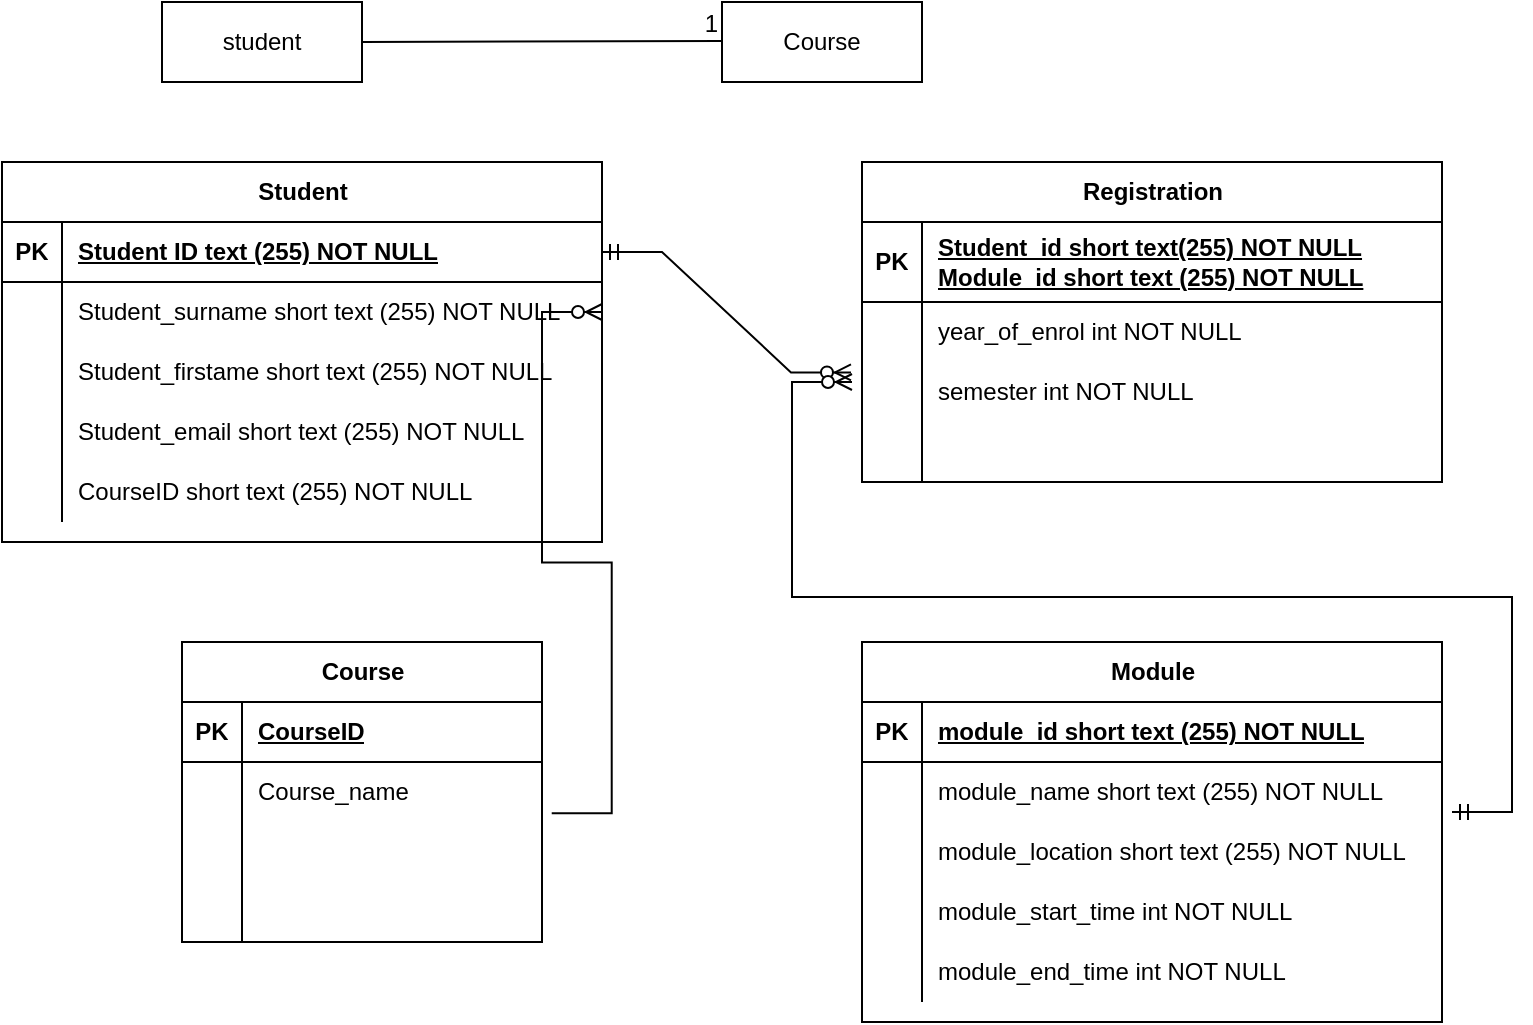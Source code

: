 <mxfile version="24.2.5" type="google">
  <diagram name="Page-1" id="3_F5LhvRYI9ue9gY6fmR">
    <mxGraphModel grid="1" page="1" gridSize="10" guides="1" tooltips="1" connect="1" arrows="1" fold="1" pageScale="1" pageWidth="850" pageHeight="1100" math="0" shadow="0">
      <root>
        <mxCell id="0" />
        <mxCell id="1" parent="0" />
        <mxCell id="3sfVuiz2T-GaIIKNRYp5-1" value="student" style="whiteSpace=wrap;html=1;align=center;" vertex="1" parent="1">
          <mxGeometry x="120" y="40" width="100" height="40" as="geometry" />
        </mxCell>
        <mxCell id="3sfVuiz2T-GaIIKNRYp5-2" value="Course" style="whiteSpace=wrap;html=1;align=center;" vertex="1" parent="1">
          <mxGeometry x="400" y="40" width="100" height="40" as="geometry" />
        </mxCell>
        <mxCell id="3sfVuiz2T-GaIIKNRYp5-3" value="" style="endArrow=none;html=1;rounded=0;exitX=1;exitY=0.5;exitDx=0;exitDy=0;" edge="1" parent="1" source="3sfVuiz2T-GaIIKNRYp5-1">
          <mxGeometry relative="1" as="geometry">
            <mxPoint x="240" y="59.5" as="sourcePoint" />
            <mxPoint x="400" y="59.5" as="targetPoint" />
          </mxGeometry>
        </mxCell>
        <mxCell id="3sfVuiz2T-GaIIKNRYp5-4" value="1" style="resizable=0;html=1;whiteSpace=wrap;align=right;verticalAlign=bottom;" connectable="0" vertex="1" parent="3sfVuiz2T-GaIIKNRYp5-3">
          <mxGeometry x="1" relative="1" as="geometry" />
        </mxCell>
        <mxCell id="3sfVuiz2T-GaIIKNRYp5-6" value="Student" style="shape=table;startSize=30;container=1;collapsible=1;childLayout=tableLayout;fixedRows=1;rowLines=0;fontStyle=1;align=center;resizeLast=1;html=1;" vertex="1" parent="1">
          <mxGeometry x="40" y="120" width="300" height="190" as="geometry" />
        </mxCell>
        <mxCell id="3sfVuiz2T-GaIIKNRYp5-7" value="" style="shape=tableRow;horizontal=0;startSize=0;swimlaneHead=0;swimlaneBody=0;fillColor=none;collapsible=0;dropTarget=0;points=[[0,0.5],[1,0.5]];portConstraint=eastwest;top=0;left=0;right=0;bottom=1;" vertex="1" parent="3sfVuiz2T-GaIIKNRYp5-6">
          <mxGeometry y="30" width="300" height="30" as="geometry" />
        </mxCell>
        <mxCell id="3sfVuiz2T-GaIIKNRYp5-8" value="PK" style="shape=partialRectangle;connectable=0;fillColor=none;top=0;left=0;bottom=0;right=0;fontStyle=1;overflow=hidden;whiteSpace=wrap;html=1;" vertex="1" parent="3sfVuiz2T-GaIIKNRYp5-7">
          <mxGeometry width="30" height="30" as="geometry">
            <mxRectangle width="30" height="30" as="alternateBounds" />
          </mxGeometry>
        </mxCell>
        <mxCell id="3sfVuiz2T-GaIIKNRYp5-9" value="Student ID text (255) NOT NULL" style="shape=partialRectangle;connectable=0;fillColor=none;top=0;left=0;bottom=0;right=0;align=left;spacingLeft=6;fontStyle=5;overflow=hidden;whiteSpace=wrap;html=1;" vertex="1" parent="3sfVuiz2T-GaIIKNRYp5-7">
          <mxGeometry x="30" width="270" height="30" as="geometry">
            <mxRectangle width="270" height="30" as="alternateBounds" />
          </mxGeometry>
        </mxCell>
        <mxCell id="3sfVuiz2T-GaIIKNRYp5-10" value="" style="shape=tableRow;horizontal=0;startSize=0;swimlaneHead=0;swimlaneBody=0;fillColor=none;collapsible=0;dropTarget=0;points=[[0,0.5],[1,0.5]];portConstraint=eastwest;top=0;left=0;right=0;bottom=0;" vertex="1" parent="3sfVuiz2T-GaIIKNRYp5-6">
          <mxGeometry y="60" width="300" height="30" as="geometry" />
        </mxCell>
        <mxCell id="3sfVuiz2T-GaIIKNRYp5-11" value="" style="shape=partialRectangle;connectable=0;fillColor=none;top=0;left=0;bottom=0;right=0;editable=1;overflow=hidden;whiteSpace=wrap;html=1;" vertex="1" parent="3sfVuiz2T-GaIIKNRYp5-10">
          <mxGeometry width="30" height="30" as="geometry">
            <mxRectangle width="30" height="30" as="alternateBounds" />
          </mxGeometry>
        </mxCell>
        <mxCell id="3sfVuiz2T-GaIIKNRYp5-12" value="Student_surname short text (255) NOT NULL" style="shape=partialRectangle;connectable=0;fillColor=none;top=0;left=0;bottom=0;right=0;align=left;spacingLeft=6;overflow=hidden;whiteSpace=wrap;html=1;" vertex="1" parent="3sfVuiz2T-GaIIKNRYp5-10">
          <mxGeometry x="30" width="270" height="30" as="geometry">
            <mxRectangle width="270" height="30" as="alternateBounds" />
          </mxGeometry>
        </mxCell>
        <mxCell id="3sfVuiz2T-GaIIKNRYp5-13" value="" style="shape=tableRow;horizontal=0;startSize=0;swimlaneHead=0;swimlaneBody=0;fillColor=none;collapsible=0;dropTarget=0;points=[[0,0.5],[1,0.5]];portConstraint=eastwest;top=0;left=0;right=0;bottom=0;" vertex="1" parent="3sfVuiz2T-GaIIKNRYp5-6">
          <mxGeometry y="90" width="300" height="30" as="geometry" />
        </mxCell>
        <mxCell id="3sfVuiz2T-GaIIKNRYp5-14" value="" style="shape=partialRectangle;connectable=0;fillColor=none;top=0;left=0;bottom=0;right=0;editable=1;overflow=hidden;whiteSpace=wrap;html=1;" vertex="1" parent="3sfVuiz2T-GaIIKNRYp5-13">
          <mxGeometry width="30" height="30" as="geometry">
            <mxRectangle width="30" height="30" as="alternateBounds" />
          </mxGeometry>
        </mxCell>
        <mxCell id="3sfVuiz2T-GaIIKNRYp5-15" value="Student_firstame short text (255) NOT NULL" style="shape=partialRectangle;connectable=0;fillColor=none;top=0;left=0;bottom=0;right=0;align=left;spacingLeft=6;overflow=hidden;whiteSpace=wrap;html=1;" vertex="1" parent="3sfVuiz2T-GaIIKNRYp5-13">
          <mxGeometry x="30" width="270" height="30" as="geometry">
            <mxRectangle width="270" height="30" as="alternateBounds" />
          </mxGeometry>
        </mxCell>
        <mxCell id="3sfVuiz2T-GaIIKNRYp5-16" value="" style="shape=tableRow;horizontal=0;startSize=0;swimlaneHead=0;swimlaneBody=0;fillColor=none;collapsible=0;dropTarget=0;points=[[0,0.5],[1,0.5]];portConstraint=eastwest;top=0;left=0;right=0;bottom=0;" vertex="1" parent="3sfVuiz2T-GaIIKNRYp5-6">
          <mxGeometry y="120" width="300" height="30" as="geometry" />
        </mxCell>
        <mxCell id="3sfVuiz2T-GaIIKNRYp5-17" value="" style="shape=partialRectangle;connectable=0;fillColor=none;top=0;left=0;bottom=0;right=0;editable=1;overflow=hidden;whiteSpace=wrap;html=1;" vertex="1" parent="3sfVuiz2T-GaIIKNRYp5-16">
          <mxGeometry width="30" height="30" as="geometry">
            <mxRectangle width="30" height="30" as="alternateBounds" />
          </mxGeometry>
        </mxCell>
        <mxCell id="3sfVuiz2T-GaIIKNRYp5-18" value="Student_email short text (255) NOT NULL" style="shape=partialRectangle;connectable=0;fillColor=none;top=0;left=0;bottom=0;right=0;align=left;spacingLeft=6;overflow=hidden;whiteSpace=wrap;html=1;" vertex="1" parent="3sfVuiz2T-GaIIKNRYp5-16">
          <mxGeometry x="30" width="270" height="30" as="geometry">
            <mxRectangle width="270" height="30" as="alternateBounds" />
          </mxGeometry>
        </mxCell>
        <mxCell id="3sfVuiz2T-GaIIKNRYp5-19" value="" style="shape=tableRow;horizontal=0;startSize=0;swimlaneHead=0;swimlaneBody=0;fillColor=none;collapsible=0;dropTarget=0;points=[[0,0.5],[1,0.5]];portConstraint=eastwest;top=0;left=0;right=0;bottom=0;" vertex="1" parent="3sfVuiz2T-GaIIKNRYp5-6">
          <mxGeometry y="150" width="300" height="30" as="geometry" />
        </mxCell>
        <mxCell id="3sfVuiz2T-GaIIKNRYp5-20" value="" style="shape=partialRectangle;connectable=0;fillColor=none;top=0;left=0;bottom=0;right=0;editable=1;overflow=hidden;whiteSpace=wrap;html=1;" vertex="1" parent="3sfVuiz2T-GaIIKNRYp5-19">
          <mxGeometry width="30" height="30" as="geometry">
            <mxRectangle width="30" height="30" as="alternateBounds" />
          </mxGeometry>
        </mxCell>
        <mxCell id="3sfVuiz2T-GaIIKNRYp5-21" value="CourseID short text (255) NOT NULL" style="shape=partialRectangle;connectable=0;fillColor=none;top=0;left=0;bottom=0;right=0;align=left;spacingLeft=6;overflow=hidden;whiteSpace=wrap;html=1;" vertex="1" parent="3sfVuiz2T-GaIIKNRYp5-19">
          <mxGeometry x="30" width="270" height="30" as="geometry">
            <mxRectangle width="270" height="30" as="alternateBounds" />
          </mxGeometry>
        </mxCell>
        <mxCell id="3sfVuiz2T-GaIIKNRYp5-22" value="Course" style="shape=table;startSize=30;container=1;collapsible=1;childLayout=tableLayout;fixedRows=1;rowLines=0;fontStyle=1;align=center;resizeLast=1;html=1;" vertex="1" parent="1">
          <mxGeometry x="130" y="360" width="180" height="150" as="geometry" />
        </mxCell>
        <mxCell id="3sfVuiz2T-GaIIKNRYp5-23" value="" style="shape=tableRow;horizontal=0;startSize=0;swimlaneHead=0;swimlaneBody=0;fillColor=none;collapsible=0;dropTarget=0;points=[[0,0.5],[1,0.5]];portConstraint=eastwest;top=0;left=0;right=0;bottom=1;" vertex="1" parent="3sfVuiz2T-GaIIKNRYp5-22">
          <mxGeometry y="30" width="180" height="30" as="geometry" />
        </mxCell>
        <mxCell id="3sfVuiz2T-GaIIKNRYp5-24" value="PK" style="shape=partialRectangle;connectable=0;fillColor=none;top=0;left=0;bottom=0;right=0;fontStyle=1;overflow=hidden;whiteSpace=wrap;html=1;" vertex="1" parent="3sfVuiz2T-GaIIKNRYp5-23">
          <mxGeometry width="30" height="30" as="geometry">
            <mxRectangle width="30" height="30" as="alternateBounds" />
          </mxGeometry>
        </mxCell>
        <mxCell id="3sfVuiz2T-GaIIKNRYp5-25" value="CourseID" style="shape=partialRectangle;connectable=0;fillColor=none;top=0;left=0;bottom=0;right=0;align=left;spacingLeft=6;fontStyle=5;overflow=hidden;whiteSpace=wrap;html=1;" vertex="1" parent="3sfVuiz2T-GaIIKNRYp5-23">
          <mxGeometry x="30" width="150" height="30" as="geometry">
            <mxRectangle width="150" height="30" as="alternateBounds" />
          </mxGeometry>
        </mxCell>
        <mxCell id="3sfVuiz2T-GaIIKNRYp5-26" value="" style="shape=tableRow;horizontal=0;startSize=0;swimlaneHead=0;swimlaneBody=0;fillColor=none;collapsible=0;dropTarget=0;points=[[0,0.5],[1,0.5]];portConstraint=eastwest;top=0;left=0;right=0;bottom=0;" vertex="1" parent="3sfVuiz2T-GaIIKNRYp5-22">
          <mxGeometry y="60" width="180" height="30" as="geometry" />
        </mxCell>
        <mxCell id="3sfVuiz2T-GaIIKNRYp5-27" value="" style="shape=partialRectangle;connectable=0;fillColor=none;top=0;left=0;bottom=0;right=0;editable=1;overflow=hidden;whiteSpace=wrap;html=1;" vertex="1" parent="3sfVuiz2T-GaIIKNRYp5-26">
          <mxGeometry width="30" height="30" as="geometry">
            <mxRectangle width="30" height="30" as="alternateBounds" />
          </mxGeometry>
        </mxCell>
        <mxCell id="3sfVuiz2T-GaIIKNRYp5-28" value="Course_name" style="shape=partialRectangle;connectable=0;fillColor=none;top=0;left=0;bottom=0;right=0;align=left;spacingLeft=6;overflow=hidden;whiteSpace=wrap;html=1;" vertex="1" parent="3sfVuiz2T-GaIIKNRYp5-26">
          <mxGeometry x="30" width="150" height="30" as="geometry">
            <mxRectangle width="150" height="30" as="alternateBounds" />
          </mxGeometry>
        </mxCell>
        <mxCell id="3sfVuiz2T-GaIIKNRYp5-29" value="" style="shape=tableRow;horizontal=0;startSize=0;swimlaneHead=0;swimlaneBody=0;fillColor=none;collapsible=0;dropTarget=0;points=[[0,0.5],[1,0.5]];portConstraint=eastwest;top=0;left=0;right=0;bottom=0;" vertex="1" parent="3sfVuiz2T-GaIIKNRYp5-22">
          <mxGeometry y="90" width="180" height="30" as="geometry" />
        </mxCell>
        <mxCell id="3sfVuiz2T-GaIIKNRYp5-30" value="" style="shape=partialRectangle;connectable=0;fillColor=none;top=0;left=0;bottom=0;right=0;editable=1;overflow=hidden;whiteSpace=wrap;html=1;" vertex="1" parent="3sfVuiz2T-GaIIKNRYp5-29">
          <mxGeometry width="30" height="30" as="geometry">
            <mxRectangle width="30" height="30" as="alternateBounds" />
          </mxGeometry>
        </mxCell>
        <mxCell id="3sfVuiz2T-GaIIKNRYp5-31" value="" style="shape=partialRectangle;connectable=0;fillColor=none;top=0;left=0;bottom=0;right=0;align=left;spacingLeft=6;overflow=hidden;whiteSpace=wrap;html=1;" vertex="1" parent="3sfVuiz2T-GaIIKNRYp5-29">
          <mxGeometry x="30" width="150" height="30" as="geometry">
            <mxRectangle width="150" height="30" as="alternateBounds" />
          </mxGeometry>
        </mxCell>
        <mxCell id="3sfVuiz2T-GaIIKNRYp5-32" value="" style="shape=tableRow;horizontal=0;startSize=0;swimlaneHead=0;swimlaneBody=0;fillColor=none;collapsible=0;dropTarget=0;points=[[0,0.5],[1,0.5]];portConstraint=eastwest;top=0;left=0;right=0;bottom=0;" vertex="1" parent="3sfVuiz2T-GaIIKNRYp5-22">
          <mxGeometry y="120" width="180" height="30" as="geometry" />
        </mxCell>
        <mxCell id="3sfVuiz2T-GaIIKNRYp5-33" value="" style="shape=partialRectangle;connectable=0;fillColor=none;top=0;left=0;bottom=0;right=0;editable=1;overflow=hidden;whiteSpace=wrap;html=1;" vertex="1" parent="3sfVuiz2T-GaIIKNRYp5-32">
          <mxGeometry width="30" height="30" as="geometry">
            <mxRectangle width="30" height="30" as="alternateBounds" />
          </mxGeometry>
        </mxCell>
        <mxCell id="3sfVuiz2T-GaIIKNRYp5-34" value="" style="shape=partialRectangle;connectable=0;fillColor=none;top=0;left=0;bottom=0;right=0;align=left;spacingLeft=6;overflow=hidden;whiteSpace=wrap;html=1;" vertex="1" parent="3sfVuiz2T-GaIIKNRYp5-32">
          <mxGeometry x="30" width="150" height="30" as="geometry">
            <mxRectangle width="150" height="30" as="alternateBounds" />
          </mxGeometry>
        </mxCell>
        <mxCell id="3sfVuiz2T-GaIIKNRYp5-36" value="" style="edgeStyle=entityRelationEdgeStyle;fontSize=12;html=1;endArrow=ERzeroToMany;endFill=1;rounded=0;entryX=1;entryY=0.5;entryDx=0;entryDy=0;movable=1;resizable=1;rotatable=1;deletable=1;editable=1;locked=0;connectable=1;exitX=1.027;exitY=-0.147;exitDx=0;exitDy=0;exitPerimeter=0;" edge="1" parent="1" source="3sfVuiz2T-GaIIKNRYp5-29" target="3sfVuiz2T-GaIIKNRYp5-10">
          <mxGeometry width="100" height="100" relative="1" as="geometry">
            <mxPoint x="380" y="473.99" as="sourcePoint" />
            <mxPoint x="448.64" y="250" as="targetPoint" />
            <Array as="points">
              <mxPoint x="540" y="403.99" />
              <mxPoint x="480" y="330" />
              <mxPoint x="400" y="320" />
              <mxPoint x="480" y="360" />
              <mxPoint x="380" y="260" />
              <mxPoint x="500" y="343.99" />
              <mxPoint x="510" y="363.99" />
              <mxPoint x="500" y="373.99" />
              <mxPoint x="540" y="353.99" />
              <mxPoint x="530" y="353.99" />
            </Array>
          </mxGeometry>
        </mxCell>
        <mxCell id="3sfVuiz2T-GaIIKNRYp5-37" value="Registration" style="shape=table;startSize=30;container=1;collapsible=1;childLayout=tableLayout;fixedRows=1;rowLines=0;fontStyle=1;align=center;resizeLast=1;html=1;" vertex="1" parent="1">
          <mxGeometry x="470" y="120" width="290" height="160" as="geometry" />
        </mxCell>
        <mxCell id="3sfVuiz2T-GaIIKNRYp5-38" value="" style="shape=tableRow;horizontal=0;startSize=0;swimlaneHead=0;swimlaneBody=0;fillColor=none;collapsible=0;dropTarget=0;points=[[0,0.5],[1,0.5]];portConstraint=eastwest;top=0;left=0;right=0;bottom=1;" vertex="1" parent="3sfVuiz2T-GaIIKNRYp5-37">
          <mxGeometry y="30" width="290" height="40" as="geometry" />
        </mxCell>
        <mxCell id="3sfVuiz2T-GaIIKNRYp5-39" value="PK" style="shape=partialRectangle;connectable=0;fillColor=none;top=0;left=0;bottom=0;right=0;fontStyle=1;overflow=hidden;whiteSpace=wrap;html=1;" vertex="1" parent="3sfVuiz2T-GaIIKNRYp5-38">
          <mxGeometry width="30" height="40" as="geometry">
            <mxRectangle width="30" height="40" as="alternateBounds" />
          </mxGeometry>
        </mxCell>
        <mxCell id="3sfVuiz2T-GaIIKNRYp5-40" value="Student_id short text(255) NOT NULL&lt;div&gt;Module_id short text (255) NOT NULL&lt;/div&gt;" style="shape=partialRectangle;connectable=0;fillColor=none;top=0;left=0;bottom=0;right=0;align=left;spacingLeft=6;fontStyle=5;overflow=hidden;whiteSpace=wrap;html=1;" vertex="1" parent="3sfVuiz2T-GaIIKNRYp5-38">
          <mxGeometry x="30" width="260" height="40" as="geometry">
            <mxRectangle width="260" height="40" as="alternateBounds" />
          </mxGeometry>
        </mxCell>
        <mxCell id="3sfVuiz2T-GaIIKNRYp5-41" value="" style="shape=tableRow;horizontal=0;startSize=0;swimlaneHead=0;swimlaneBody=0;fillColor=none;collapsible=0;dropTarget=0;points=[[0,0.5],[1,0.5]];portConstraint=eastwest;top=0;left=0;right=0;bottom=0;" vertex="1" parent="3sfVuiz2T-GaIIKNRYp5-37">
          <mxGeometry y="70" width="290" height="30" as="geometry" />
        </mxCell>
        <mxCell id="3sfVuiz2T-GaIIKNRYp5-42" value="" style="shape=partialRectangle;connectable=0;fillColor=none;top=0;left=0;bottom=0;right=0;editable=1;overflow=hidden;whiteSpace=wrap;html=1;" vertex="1" parent="3sfVuiz2T-GaIIKNRYp5-41">
          <mxGeometry width="30" height="30" as="geometry">
            <mxRectangle width="30" height="30" as="alternateBounds" />
          </mxGeometry>
        </mxCell>
        <mxCell id="3sfVuiz2T-GaIIKNRYp5-43" value="year_of_enrol int NOT NULL" style="shape=partialRectangle;connectable=0;fillColor=none;top=0;left=0;bottom=0;right=0;align=left;spacingLeft=6;overflow=hidden;whiteSpace=wrap;html=1;" vertex="1" parent="3sfVuiz2T-GaIIKNRYp5-41">
          <mxGeometry x="30" width="260" height="30" as="geometry">
            <mxRectangle width="260" height="30" as="alternateBounds" />
          </mxGeometry>
        </mxCell>
        <mxCell id="3sfVuiz2T-GaIIKNRYp5-44" value="" style="shape=tableRow;horizontal=0;startSize=0;swimlaneHead=0;swimlaneBody=0;fillColor=none;collapsible=0;dropTarget=0;points=[[0,0.5],[1,0.5]];portConstraint=eastwest;top=0;left=0;right=0;bottom=0;" vertex="1" parent="3sfVuiz2T-GaIIKNRYp5-37">
          <mxGeometry y="100" width="290" height="30" as="geometry" />
        </mxCell>
        <mxCell id="3sfVuiz2T-GaIIKNRYp5-45" value="" style="shape=partialRectangle;connectable=0;fillColor=none;top=0;left=0;bottom=0;right=0;editable=1;overflow=hidden;whiteSpace=wrap;html=1;" vertex="1" parent="3sfVuiz2T-GaIIKNRYp5-44">
          <mxGeometry width="30" height="30" as="geometry">
            <mxRectangle width="30" height="30" as="alternateBounds" />
          </mxGeometry>
        </mxCell>
        <mxCell id="3sfVuiz2T-GaIIKNRYp5-46" value="semester int NOT NULL" style="shape=partialRectangle;connectable=0;fillColor=none;top=0;left=0;bottom=0;right=0;align=left;spacingLeft=6;overflow=hidden;whiteSpace=wrap;html=1;" vertex="1" parent="3sfVuiz2T-GaIIKNRYp5-44">
          <mxGeometry x="30" width="260" height="30" as="geometry">
            <mxRectangle width="260" height="30" as="alternateBounds" />
          </mxGeometry>
        </mxCell>
        <mxCell id="3sfVuiz2T-GaIIKNRYp5-47" value="" style="shape=tableRow;horizontal=0;startSize=0;swimlaneHead=0;swimlaneBody=0;fillColor=none;collapsible=0;dropTarget=0;points=[[0,0.5],[1,0.5]];portConstraint=eastwest;top=0;left=0;right=0;bottom=0;" vertex="1" parent="3sfVuiz2T-GaIIKNRYp5-37">
          <mxGeometry y="130" width="290" height="30" as="geometry" />
        </mxCell>
        <mxCell id="3sfVuiz2T-GaIIKNRYp5-48" value="" style="shape=partialRectangle;connectable=0;fillColor=none;top=0;left=0;bottom=0;right=0;editable=1;overflow=hidden;whiteSpace=wrap;html=1;" vertex="1" parent="3sfVuiz2T-GaIIKNRYp5-47">
          <mxGeometry width="30" height="30" as="geometry">
            <mxRectangle width="30" height="30" as="alternateBounds" />
          </mxGeometry>
        </mxCell>
        <mxCell id="3sfVuiz2T-GaIIKNRYp5-49" value="" style="shape=partialRectangle;connectable=0;fillColor=none;top=0;left=0;bottom=0;right=0;align=left;spacingLeft=6;overflow=hidden;whiteSpace=wrap;html=1;" vertex="1" parent="3sfVuiz2T-GaIIKNRYp5-47">
          <mxGeometry x="30" width="260" height="30" as="geometry">
            <mxRectangle width="260" height="30" as="alternateBounds" />
          </mxGeometry>
        </mxCell>
        <mxCell id="3sfVuiz2T-GaIIKNRYp5-51" value="Module" style="shape=table;startSize=30;container=1;collapsible=1;childLayout=tableLayout;fixedRows=1;rowLines=0;fontStyle=1;align=center;resizeLast=1;html=1;" vertex="1" parent="1">
          <mxGeometry x="470" y="360" width="290" height="190" as="geometry" />
        </mxCell>
        <mxCell id="3sfVuiz2T-GaIIKNRYp5-52" value="" style="shape=tableRow;horizontal=0;startSize=0;swimlaneHead=0;swimlaneBody=0;fillColor=none;collapsible=0;dropTarget=0;points=[[0,0.5],[1,0.5]];portConstraint=eastwest;top=0;left=0;right=0;bottom=1;" vertex="1" parent="3sfVuiz2T-GaIIKNRYp5-51">
          <mxGeometry y="30" width="290" height="30" as="geometry" />
        </mxCell>
        <mxCell id="3sfVuiz2T-GaIIKNRYp5-53" value="PK" style="shape=partialRectangle;connectable=0;fillColor=none;top=0;left=0;bottom=0;right=0;fontStyle=1;overflow=hidden;whiteSpace=wrap;html=1;" vertex="1" parent="3sfVuiz2T-GaIIKNRYp5-52">
          <mxGeometry width="30" height="30" as="geometry">
            <mxRectangle width="30" height="30" as="alternateBounds" />
          </mxGeometry>
        </mxCell>
        <mxCell id="3sfVuiz2T-GaIIKNRYp5-54" value="module_id short text (255) NOT NULL" style="shape=partialRectangle;connectable=0;fillColor=none;top=0;left=0;bottom=0;right=0;align=left;spacingLeft=6;fontStyle=5;overflow=hidden;whiteSpace=wrap;html=1;" vertex="1" parent="3sfVuiz2T-GaIIKNRYp5-52">
          <mxGeometry x="30" width="260" height="30" as="geometry">
            <mxRectangle width="260" height="30" as="alternateBounds" />
          </mxGeometry>
        </mxCell>
        <mxCell id="3sfVuiz2T-GaIIKNRYp5-55" value="" style="shape=tableRow;horizontal=0;startSize=0;swimlaneHead=0;swimlaneBody=0;fillColor=none;collapsible=0;dropTarget=0;points=[[0,0.5],[1,0.5]];portConstraint=eastwest;top=0;left=0;right=0;bottom=0;" vertex="1" parent="3sfVuiz2T-GaIIKNRYp5-51">
          <mxGeometry y="60" width="290" height="30" as="geometry" />
        </mxCell>
        <mxCell id="3sfVuiz2T-GaIIKNRYp5-56" value="" style="shape=partialRectangle;connectable=0;fillColor=none;top=0;left=0;bottom=0;right=0;editable=1;overflow=hidden;whiteSpace=wrap;html=1;" vertex="1" parent="3sfVuiz2T-GaIIKNRYp5-55">
          <mxGeometry width="30" height="30" as="geometry">
            <mxRectangle width="30" height="30" as="alternateBounds" />
          </mxGeometry>
        </mxCell>
        <mxCell id="3sfVuiz2T-GaIIKNRYp5-57" value="module_name short text (255) NOT NULL" style="shape=partialRectangle;connectable=0;fillColor=none;top=0;left=0;bottom=0;right=0;align=left;spacingLeft=6;overflow=hidden;whiteSpace=wrap;html=1;" vertex="1" parent="3sfVuiz2T-GaIIKNRYp5-55">
          <mxGeometry x="30" width="260" height="30" as="geometry">
            <mxRectangle width="260" height="30" as="alternateBounds" />
          </mxGeometry>
        </mxCell>
        <mxCell id="3sfVuiz2T-GaIIKNRYp5-58" value="" style="shape=tableRow;horizontal=0;startSize=0;swimlaneHead=0;swimlaneBody=0;fillColor=none;collapsible=0;dropTarget=0;points=[[0,0.5],[1,0.5]];portConstraint=eastwest;top=0;left=0;right=0;bottom=0;" vertex="1" parent="3sfVuiz2T-GaIIKNRYp5-51">
          <mxGeometry y="90" width="290" height="30" as="geometry" />
        </mxCell>
        <mxCell id="3sfVuiz2T-GaIIKNRYp5-59" value="" style="shape=partialRectangle;connectable=0;fillColor=none;top=0;left=0;bottom=0;right=0;editable=1;overflow=hidden;whiteSpace=wrap;html=1;" vertex="1" parent="3sfVuiz2T-GaIIKNRYp5-58">
          <mxGeometry width="30" height="30" as="geometry">
            <mxRectangle width="30" height="30" as="alternateBounds" />
          </mxGeometry>
        </mxCell>
        <mxCell id="3sfVuiz2T-GaIIKNRYp5-60" value="module_location short text (255) NOT NULL" style="shape=partialRectangle;connectable=0;fillColor=none;top=0;left=0;bottom=0;right=0;align=left;spacingLeft=6;overflow=hidden;whiteSpace=wrap;html=1;" vertex="1" parent="3sfVuiz2T-GaIIKNRYp5-58">
          <mxGeometry x="30" width="260" height="30" as="geometry">
            <mxRectangle width="260" height="30" as="alternateBounds" />
          </mxGeometry>
        </mxCell>
        <mxCell id="3sfVuiz2T-GaIIKNRYp5-61" value="" style="shape=tableRow;horizontal=0;startSize=0;swimlaneHead=0;swimlaneBody=0;fillColor=none;collapsible=0;dropTarget=0;points=[[0,0.5],[1,0.5]];portConstraint=eastwest;top=0;left=0;right=0;bottom=0;" vertex="1" parent="3sfVuiz2T-GaIIKNRYp5-51">
          <mxGeometry y="120" width="290" height="30" as="geometry" />
        </mxCell>
        <mxCell id="3sfVuiz2T-GaIIKNRYp5-62" value="" style="shape=partialRectangle;connectable=0;fillColor=none;top=0;left=0;bottom=0;right=0;editable=1;overflow=hidden;whiteSpace=wrap;html=1;" vertex="1" parent="3sfVuiz2T-GaIIKNRYp5-61">
          <mxGeometry width="30" height="30" as="geometry">
            <mxRectangle width="30" height="30" as="alternateBounds" />
          </mxGeometry>
        </mxCell>
        <mxCell id="3sfVuiz2T-GaIIKNRYp5-63" value="module_start_time int NOT NULL" style="shape=partialRectangle;connectable=0;fillColor=none;top=0;left=0;bottom=0;right=0;align=left;spacingLeft=6;overflow=hidden;whiteSpace=wrap;html=1;" vertex="1" parent="3sfVuiz2T-GaIIKNRYp5-61">
          <mxGeometry x="30" width="260" height="30" as="geometry">
            <mxRectangle width="260" height="30" as="alternateBounds" />
          </mxGeometry>
        </mxCell>
        <mxCell id="3sfVuiz2T-GaIIKNRYp5-64" value="" style="shape=tableRow;horizontal=0;startSize=0;swimlaneHead=0;swimlaneBody=0;fillColor=none;collapsible=0;dropTarget=0;points=[[0,0.5],[1,0.5]];portConstraint=eastwest;top=0;left=0;right=0;bottom=0;" vertex="1" parent="3sfVuiz2T-GaIIKNRYp5-51">
          <mxGeometry y="150" width="290" height="30" as="geometry" />
        </mxCell>
        <mxCell id="3sfVuiz2T-GaIIKNRYp5-65" value="" style="shape=partialRectangle;connectable=0;fillColor=none;top=0;left=0;bottom=0;right=0;editable=1;overflow=hidden;whiteSpace=wrap;html=1;" vertex="1" parent="3sfVuiz2T-GaIIKNRYp5-64">
          <mxGeometry width="30" height="30" as="geometry">
            <mxRectangle width="30" height="30" as="alternateBounds" />
          </mxGeometry>
        </mxCell>
        <mxCell id="3sfVuiz2T-GaIIKNRYp5-66" value="module_end_time int NOT NULL" style="shape=partialRectangle;connectable=0;fillColor=none;top=0;left=0;bottom=0;right=0;align=left;spacingLeft=6;overflow=hidden;whiteSpace=wrap;html=1;" vertex="1" parent="3sfVuiz2T-GaIIKNRYp5-64">
          <mxGeometry x="30" width="260" height="30" as="geometry">
            <mxRectangle width="260" height="30" as="alternateBounds" />
          </mxGeometry>
        </mxCell>
        <mxCell id="3sfVuiz2T-GaIIKNRYp5-67" value="" style="edgeStyle=entityRelationEdgeStyle;fontSize=12;html=1;endArrow=ERzeroToMany;startArrow=ERmandOne;rounded=0;exitX=1;exitY=0.5;exitDx=0;exitDy=0;entryX=-0.019;entryY=0.173;entryDx=0;entryDy=0;entryPerimeter=0;" edge="1" parent="1" source="3sfVuiz2T-GaIIKNRYp5-7" target="3sfVuiz2T-GaIIKNRYp5-44">
          <mxGeometry width="100" height="100" relative="1" as="geometry">
            <mxPoint x="390" y="370" as="sourcePoint" />
            <mxPoint x="490" y="270" as="targetPoint" />
          </mxGeometry>
        </mxCell>
        <mxCell id="3sfVuiz2T-GaIIKNRYp5-69" value="" style="edgeStyle=entityRelationEdgeStyle;fontSize=12;html=1;endArrow=ERzeroToMany;startArrow=ERmandOne;rounded=0;exitX=1;exitY=0.5;exitDx=0;exitDy=0;" edge="1" parent="1">
          <mxGeometry width="100" height="100" relative="1" as="geometry">
            <mxPoint x="765" y="445" as="sourcePoint" />
            <mxPoint x="465" y="230" as="targetPoint" />
          </mxGeometry>
        </mxCell>
      </root>
    </mxGraphModel>
  </diagram>
</mxfile>
